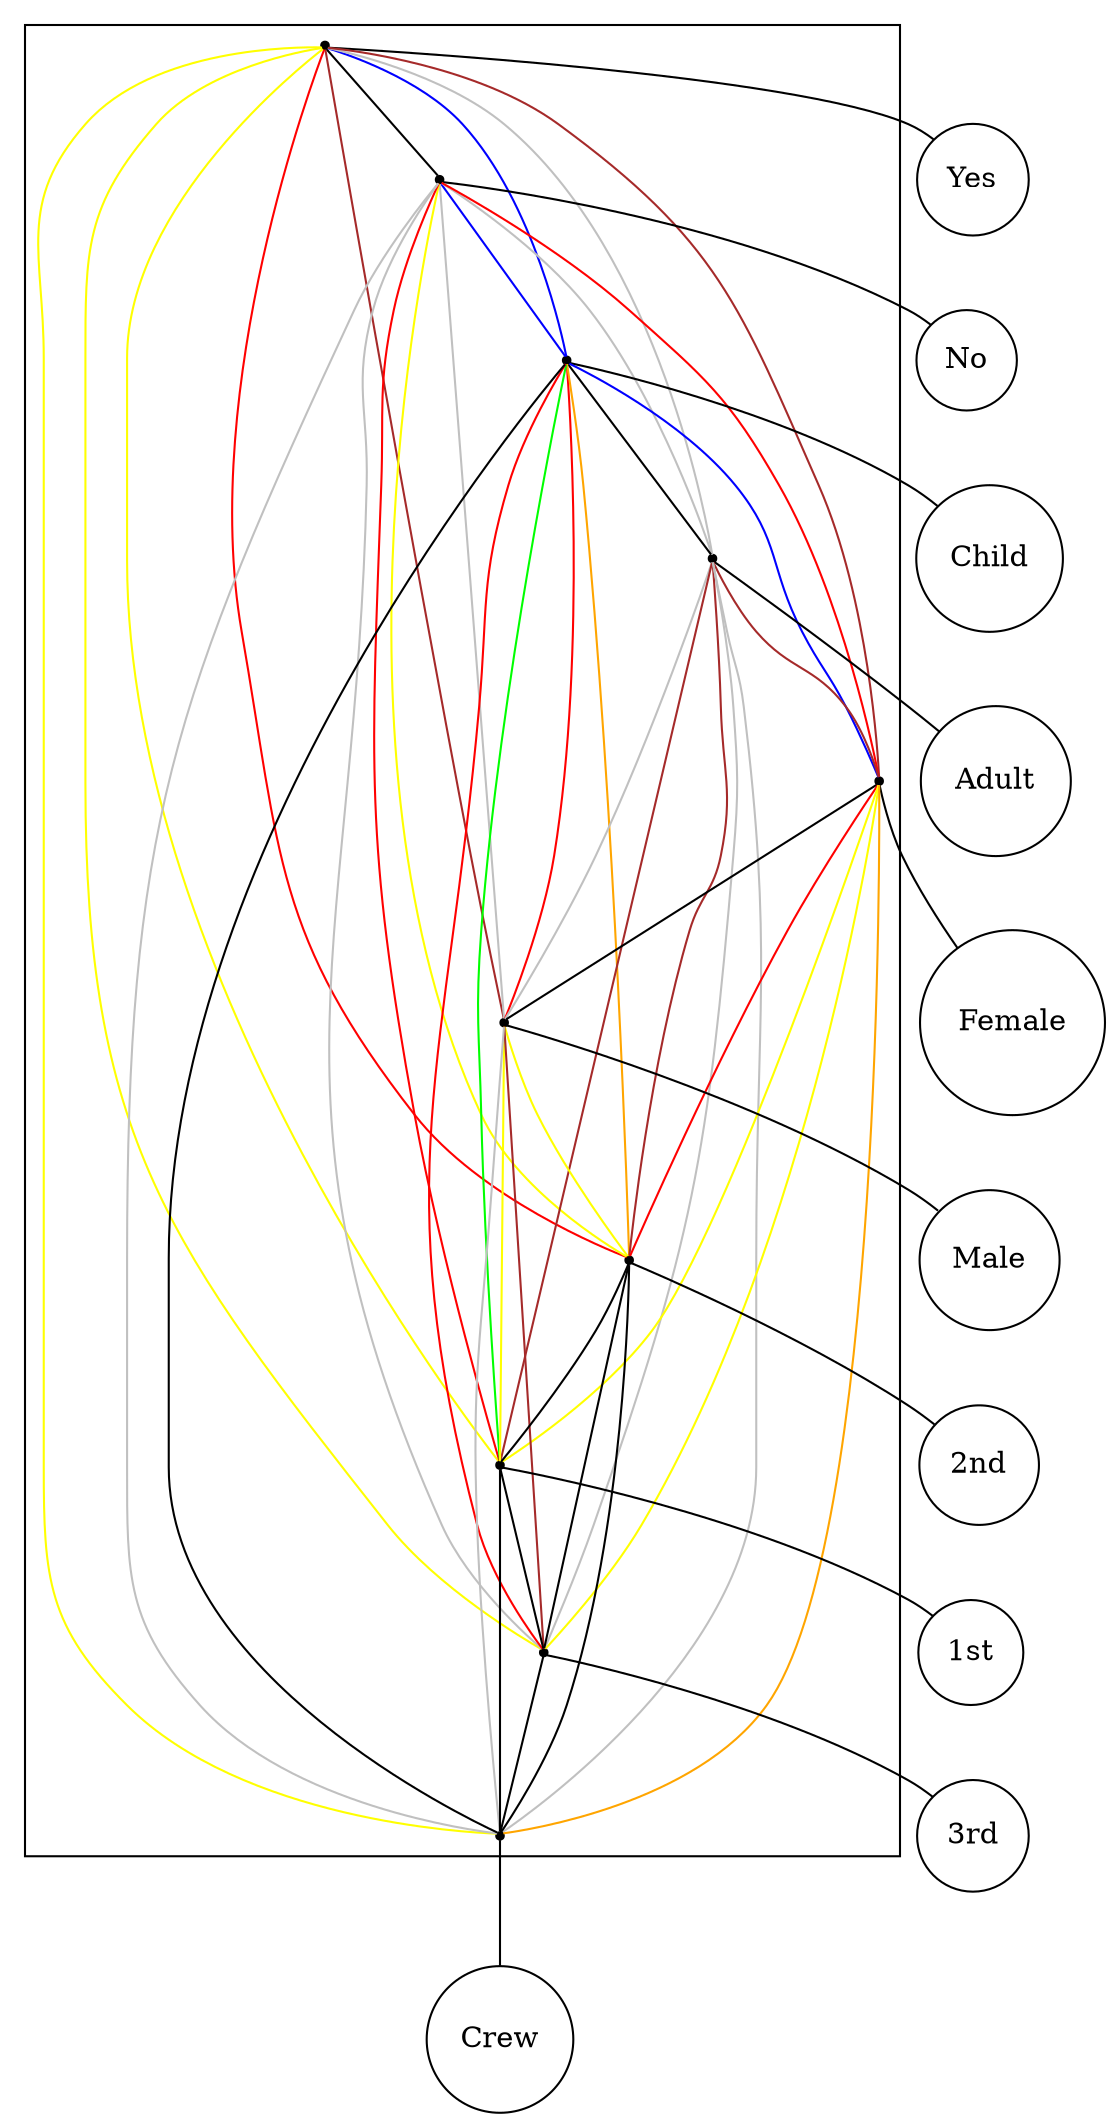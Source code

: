 strict digraph "exponential_2-structure" {
compound=true;
fontname=Verdana;
fontsize=12;
newrank=true;
node [shape=circle];
Yes;
No;
Child;
Adult;
Female;
Male;
"2nd";
"1st";
"3rd";
Crew;
subgraph cluster_Male1stChildAdultFemaleCrewYesNo3rd2nd {
node [shape=point];
s_Yes -> s_No  [arrowhead=none, color=black];
s_Yes -> s_Child  [arrowhead=none, color=blue];
s_Yes -> s_Adult  [arrowhead=none, color=grey];
s_Yes -> s_Female  [arrowhead=none, color=brown];
s_Yes -> s_Male  [arrowhead=none, color=brown];
s_Yes -> s_2nd  [arrowhead=none, color=red];
s_Yes -> s_1st  [arrowhead=none, color=yellow];
s_Yes -> s_3rd  [arrowhead=none, color=yellow];
s_Yes -> s_Crew  [arrowhead=none, color=yellow];
s_No -> s_Child  [arrowhead=none, color=blue];
s_No -> s_Adult  [arrowhead=none, color=grey];
s_No -> s_Female  [arrowhead=none, color=red];
s_No -> s_Male  [arrowhead=none, color=grey];
s_No -> s_2nd  [arrowhead=none, color=yellow];
s_No -> s_1st  [arrowhead=none, color=red];
s_No -> s_3rd  [arrowhead=none, color=grey];
s_No -> s_Crew  [arrowhead=none, color=grey];
s_Child -> s_Adult  [arrowhead=none, color=black];
s_Child -> s_Female  [arrowhead=none, color=blue];
s_Child -> s_Male  [arrowhead=none, color=red];
s_Child -> s_2nd  [arrowhead=none, color=orange];
s_Child -> s_1st  [arrowhead=none, color=green];
s_Child -> s_3rd  [arrowhead=none, color=red];
s_Child -> s_Crew  [arrowhead=none, color=black];
s_Adult -> s_Female  [arrowhead=none, color=brown];
s_Adult -> s_Male  [arrowhead=none, color=grey];
s_Adult -> s_2nd  [arrowhead=none, color=brown];
s_Adult -> s_1st  [arrowhead=none, color=brown];
s_Adult -> s_3rd  [arrowhead=none, color=grey];
s_Adult -> s_Crew  [arrowhead=none, color=grey];
s_Female -> s_Male  [arrowhead=none, color=black];
s_Female -> s_2nd  [arrowhead=none, color=red];
s_Female -> s_1st  [arrowhead=none, color=yellow];
s_Female -> s_3rd  [arrowhead=none, color=yellow];
s_Female -> s_Crew  [arrowhead=none, color=orange];
s_Male -> s_2nd  [arrowhead=none, color=yellow];
s_Male -> s_1st  [arrowhead=none, color=yellow];
s_Male -> s_3rd  [arrowhead=none, color=brown];
s_Male -> s_Crew  [arrowhead=none, color=grey];
s_2nd -> s_1st  [arrowhead=none, color=black];
s_2nd -> s_3rd  [arrowhead=none, color=black];
s_2nd -> s_Crew  [arrowhead=none, color=black];
s_1st -> s_3rd  [arrowhead=none, color=black];
s_1st -> s_Crew  [arrowhead=none, color=black];
s_3rd -> s_Crew  [arrowhead=none, color=black];
}

s_Yes -> Yes  [arrowhead=none];
s_No -> No  [arrowhead=none];
s_Child -> Child  [arrowhead=none];
s_Adult -> Adult  [arrowhead=none];
s_Female -> Female  [arrowhead=none];
s_Male -> Male  [arrowhead=none];
s_2nd -> "2nd"  [arrowhead=none];
s_1st -> "1st"  [arrowhead=none];
s_3rd -> "3rd"  [arrowhead=none];
s_Crew -> Crew  [arrowhead=none];
}
